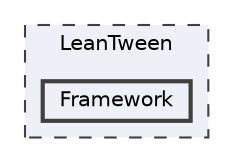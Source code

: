 digraph "LeanTween/Framework"
{
 // LATEX_PDF_SIZE
  bgcolor="transparent";
  edge [fontname=Helvetica,fontsize=10,labelfontname=Helvetica,labelfontsize=10];
  node [fontname=Helvetica,fontsize=10,shape=box,height=0.2,width=0.4];
  compound=true
  subgraph clusterdir_566f336751cfdbc5e38bf53ffa294419 {
    graph [ bgcolor="#edf0f7", pencolor="grey25", label="LeanTween", fontname=Helvetica,fontsize=10 style="filled,dashed", URL="dir_566f336751cfdbc5e38bf53ffa294419.html",tooltip=""]
  dir_9b9737d6ae1c1294dcddb00b60ef806d [label="Framework", fillcolor="#edf0f7", color="grey25", style="filled,bold", URL="dir_9b9737d6ae1c1294dcddb00b60ef806d.html",tooltip=""];
  }
}
